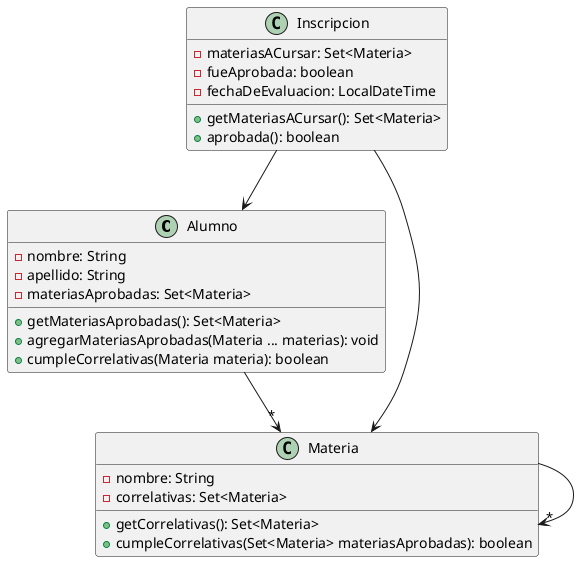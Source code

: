 @startuml
class Alumno {
    - nombre: String
    - apellido: String
    - materiasAprobadas: Set<Materia>

    + getMateriasAprobadas(): Set<Materia>
    + agregarMateriasAprobadas(Materia ... materias): void
    + cumpleCorrelativas(Materia materia): boolean
}

class Inscripcion {
    - materiasACursar: Set<Materia>
    - fueAprobada: boolean
    - fechaDeEvaluacion: LocalDateTime

    + getMateriasACursar(): Set<Materia>
    + aprobada(): boolean
}

class Materia {
    - nombre: String
    - correlativas: Set<Materia>

    + getCorrelativas(): Set<Materia>
    + cumpleCorrelativas(Set<Materia> materiasAprobadas): boolean
}

Inscripcion --> Alumno
Inscripcion --> Materia
Alumno -->"*" Materia
Materia -->"*" Materia

@enduml

